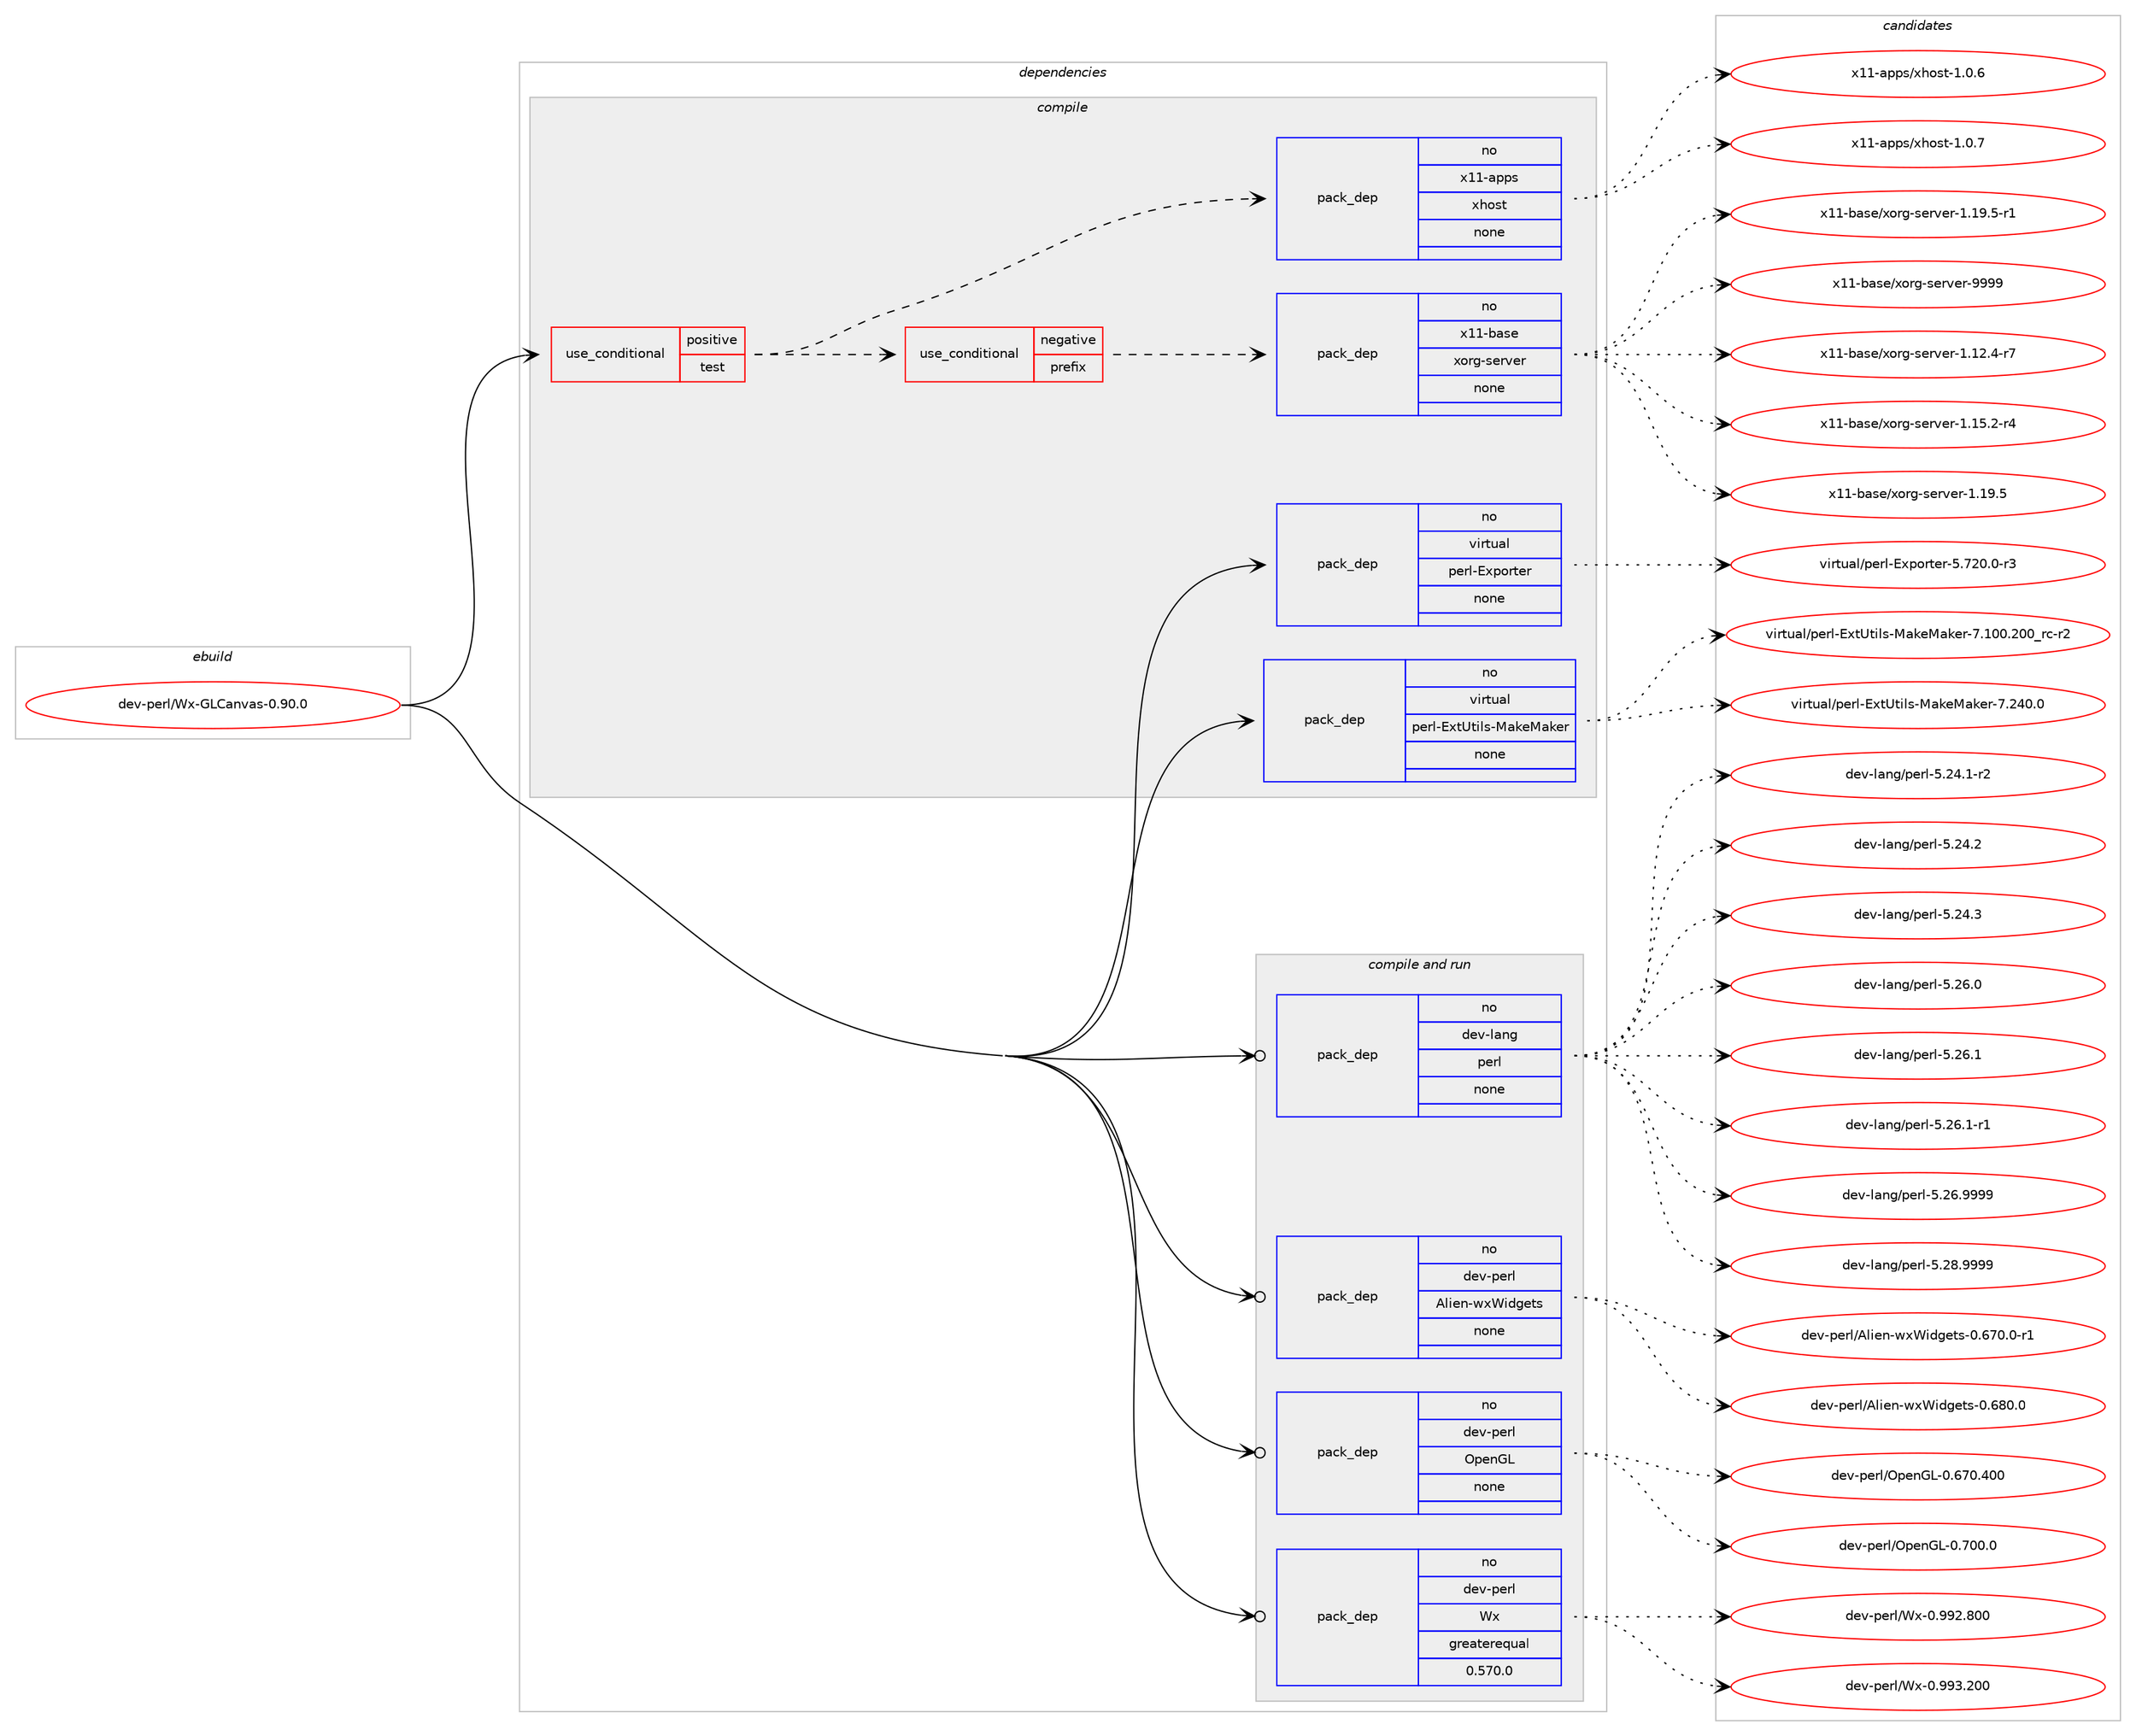 digraph prolog {

# *************
# Graph options
# *************

newrank=true;
concentrate=true;
compound=true;
graph [rankdir=LR,fontname=Helvetica,fontsize=10,ranksep=1.5];#, ranksep=2.5, nodesep=0.2];
edge  [arrowhead=vee];
node  [fontname=Helvetica,fontsize=10];

# **********
# The ebuild
# **********

subgraph cluster_leftcol {
color=gray;
rank=same;
label=<<i>ebuild</i>>;
id [label="dev-perl/Wx-GLCanvas-0.90.0", color=red, width=4, href="../dev-perl/Wx-GLCanvas-0.90.0.svg"];
}

# ****************
# The dependencies
# ****************

subgraph cluster_midcol {
color=gray;
label=<<i>dependencies</i>>;
subgraph cluster_compile {
fillcolor="#eeeeee";
style=filled;
label=<<i>compile</i>>;
subgraph cond28230 {
dependency140621 [label=<<TABLE BORDER="0" CELLBORDER="1" CELLSPACING="0" CELLPADDING="4"><TR><TD ROWSPAN="3" CELLPADDING="10">use_conditional</TD></TR><TR><TD>positive</TD></TR><TR><TD>test</TD></TR></TABLE>>, shape=none, color=red];
subgraph cond28231 {
dependency140622 [label=<<TABLE BORDER="0" CELLBORDER="1" CELLSPACING="0" CELLPADDING="4"><TR><TD ROWSPAN="3" CELLPADDING="10">use_conditional</TD></TR><TR><TD>negative</TD></TR><TR><TD>prefix</TD></TR></TABLE>>, shape=none, color=red];
subgraph pack108695 {
dependency140623 [label=<<TABLE BORDER="0" CELLBORDER="1" CELLSPACING="0" CELLPADDING="4" WIDTH="220"><TR><TD ROWSPAN="6" CELLPADDING="30">pack_dep</TD></TR><TR><TD WIDTH="110">no</TD></TR><TR><TD>x11-base</TD></TR><TR><TD>xorg-server</TD></TR><TR><TD>none</TD></TR><TR><TD></TD></TR></TABLE>>, shape=none, color=blue];
}
dependency140622:e -> dependency140623:w [weight=20,style="dashed",arrowhead="vee"];
}
dependency140621:e -> dependency140622:w [weight=20,style="dashed",arrowhead="vee"];
subgraph pack108696 {
dependency140624 [label=<<TABLE BORDER="0" CELLBORDER="1" CELLSPACING="0" CELLPADDING="4" WIDTH="220"><TR><TD ROWSPAN="6" CELLPADDING="30">pack_dep</TD></TR><TR><TD WIDTH="110">no</TD></TR><TR><TD>x11-apps</TD></TR><TR><TD>xhost</TD></TR><TR><TD>none</TD></TR><TR><TD></TD></TR></TABLE>>, shape=none, color=blue];
}
dependency140621:e -> dependency140624:w [weight=20,style="dashed",arrowhead="vee"];
}
id:e -> dependency140621:w [weight=20,style="solid",arrowhead="vee"];
subgraph pack108697 {
dependency140625 [label=<<TABLE BORDER="0" CELLBORDER="1" CELLSPACING="0" CELLPADDING="4" WIDTH="220"><TR><TD ROWSPAN="6" CELLPADDING="30">pack_dep</TD></TR><TR><TD WIDTH="110">no</TD></TR><TR><TD>virtual</TD></TR><TR><TD>perl-Exporter</TD></TR><TR><TD>none</TD></TR><TR><TD></TD></TR></TABLE>>, shape=none, color=blue];
}
id:e -> dependency140625:w [weight=20,style="solid",arrowhead="vee"];
subgraph pack108698 {
dependency140626 [label=<<TABLE BORDER="0" CELLBORDER="1" CELLSPACING="0" CELLPADDING="4" WIDTH="220"><TR><TD ROWSPAN="6" CELLPADDING="30">pack_dep</TD></TR><TR><TD WIDTH="110">no</TD></TR><TR><TD>virtual</TD></TR><TR><TD>perl-ExtUtils-MakeMaker</TD></TR><TR><TD>none</TD></TR><TR><TD></TD></TR></TABLE>>, shape=none, color=blue];
}
id:e -> dependency140626:w [weight=20,style="solid",arrowhead="vee"];
}
subgraph cluster_compileandrun {
fillcolor="#eeeeee";
style=filled;
label=<<i>compile and run</i>>;
subgraph pack108699 {
dependency140627 [label=<<TABLE BORDER="0" CELLBORDER="1" CELLSPACING="0" CELLPADDING="4" WIDTH="220"><TR><TD ROWSPAN="6" CELLPADDING="30">pack_dep</TD></TR><TR><TD WIDTH="110">no</TD></TR><TR><TD>dev-lang</TD></TR><TR><TD>perl</TD></TR><TR><TD>none</TD></TR><TR><TD></TD></TR></TABLE>>, shape=none, color=blue];
}
id:e -> dependency140627:w [weight=20,style="solid",arrowhead="odotvee"];
subgraph pack108700 {
dependency140628 [label=<<TABLE BORDER="0" CELLBORDER="1" CELLSPACING="0" CELLPADDING="4" WIDTH="220"><TR><TD ROWSPAN="6" CELLPADDING="30">pack_dep</TD></TR><TR><TD WIDTH="110">no</TD></TR><TR><TD>dev-perl</TD></TR><TR><TD>Alien-wxWidgets</TD></TR><TR><TD>none</TD></TR><TR><TD></TD></TR></TABLE>>, shape=none, color=blue];
}
id:e -> dependency140628:w [weight=20,style="solid",arrowhead="odotvee"];
subgraph pack108701 {
dependency140629 [label=<<TABLE BORDER="0" CELLBORDER="1" CELLSPACING="0" CELLPADDING="4" WIDTH="220"><TR><TD ROWSPAN="6" CELLPADDING="30">pack_dep</TD></TR><TR><TD WIDTH="110">no</TD></TR><TR><TD>dev-perl</TD></TR><TR><TD>OpenGL</TD></TR><TR><TD>none</TD></TR><TR><TD></TD></TR></TABLE>>, shape=none, color=blue];
}
id:e -> dependency140629:w [weight=20,style="solid",arrowhead="odotvee"];
subgraph pack108702 {
dependency140630 [label=<<TABLE BORDER="0" CELLBORDER="1" CELLSPACING="0" CELLPADDING="4" WIDTH="220"><TR><TD ROWSPAN="6" CELLPADDING="30">pack_dep</TD></TR><TR><TD WIDTH="110">no</TD></TR><TR><TD>dev-perl</TD></TR><TR><TD>Wx</TD></TR><TR><TD>greaterequal</TD></TR><TR><TD>0.570.0</TD></TR></TABLE>>, shape=none, color=blue];
}
id:e -> dependency140630:w [weight=20,style="solid",arrowhead="odotvee"];
}
subgraph cluster_run {
fillcolor="#eeeeee";
style=filled;
label=<<i>run</i>>;
}
}

# **************
# The candidates
# **************

subgraph cluster_choices {
rank=same;
color=gray;
label=<<i>candidates</i>>;

subgraph choice108695 {
color=black;
nodesep=1;
choice12049494598971151014712011111410345115101114118101114454946495046524511455 [label="x11-base/xorg-server-1.12.4-r7", color=red, width=4,href="../x11-base/xorg-server-1.12.4-r7.svg"];
choice12049494598971151014712011111410345115101114118101114454946495346504511452 [label="x11-base/xorg-server-1.15.2-r4", color=red, width=4,href="../x11-base/xorg-server-1.15.2-r4.svg"];
choice1204949459897115101471201111141034511510111411810111445494649574653 [label="x11-base/xorg-server-1.19.5", color=red, width=4,href="../x11-base/xorg-server-1.19.5.svg"];
choice12049494598971151014712011111410345115101114118101114454946495746534511449 [label="x11-base/xorg-server-1.19.5-r1", color=red, width=4,href="../x11-base/xorg-server-1.19.5-r1.svg"];
choice120494945989711510147120111114103451151011141181011144557575757 [label="x11-base/xorg-server-9999", color=red, width=4,href="../x11-base/xorg-server-9999.svg"];
dependency140623:e -> choice12049494598971151014712011111410345115101114118101114454946495046524511455:w [style=dotted,weight="100"];
dependency140623:e -> choice12049494598971151014712011111410345115101114118101114454946495346504511452:w [style=dotted,weight="100"];
dependency140623:e -> choice1204949459897115101471201111141034511510111411810111445494649574653:w [style=dotted,weight="100"];
dependency140623:e -> choice12049494598971151014712011111410345115101114118101114454946495746534511449:w [style=dotted,weight="100"];
dependency140623:e -> choice120494945989711510147120111114103451151011141181011144557575757:w [style=dotted,weight="100"];
}
subgraph choice108696 {
color=black;
nodesep=1;
choice1204949459711211211547120104111115116454946484654 [label="x11-apps/xhost-1.0.6", color=red, width=4,href="../x11-apps/xhost-1.0.6.svg"];
choice1204949459711211211547120104111115116454946484655 [label="x11-apps/xhost-1.0.7", color=red, width=4,href="../x11-apps/xhost-1.0.7.svg"];
dependency140624:e -> choice1204949459711211211547120104111115116454946484654:w [style=dotted,weight="100"];
dependency140624:e -> choice1204949459711211211547120104111115116454946484655:w [style=dotted,weight="100"];
}
subgraph choice108697 {
color=black;
nodesep=1;
choice1181051141161179710847112101114108456912011211111411610111445534655504846484511451 [label="virtual/perl-Exporter-5.720.0-r3", color=red, width=4,href="../virtual/perl-Exporter-5.720.0-r3.svg"];
dependency140625:e -> choice1181051141161179710847112101114108456912011211111411610111445534655504846484511451:w [style=dotted,weight="100"];
}
subgraph choice108698 {
color=black;
nodesep=1;
choice118105114116117971084711210111410845691201168511610510811545779710710177971071011144555464948484650484895114994511450 [label="virtual/perl-ExtUtils-MakeMaker-7.100.200_rc-r2", color=red, width=4,href="../virtual/perl-ExtUtils-MakeMaker-7.100.200_rc-r2.svg"];
choice118105114116117971084711210111410845691201168511610510811545779710710177971071011144555465052484648 [label="virtual/perl-ExtUtils-MakeMaker-7.240.0", color=red, width=4,href="../virtual/perl-ExtUtils-MakeMaker-7.240.0.svg"];
dependency140626:e -> choice118105114116117971084711210111410845691201168511610510811545779710710177971071011144555464948484650484895114994511450:w [style=dotted,weight="100"];
dependency140626:e -> choice118105114116117971084711210111410845691201168511610510811545779710710177971071011144555465052484648:w [style=dotted,weight="100"];
}
subgraph choice108699 {
color=black;
nodesep=1;
choice100101118451089711010347112101114108455346505246494511450 [label="dev-lang/perl-5.24.1-r2", color=red, width=4,href="../dev-lang/perl-5.24.1-r2.svg"];
choice10010111845108971101034711210111410845534650524650 [label="dev-lang/perl-5.24.2", color=red, width=4,href="../dev-lang/perl-5.24.2.svg"];
choice10010111845108971101034711210111410845534650524651 [label="dev-lang/perl-5.24.3", color=red, width=4,href="../dev-lang/perl-5.24.3.svg"];
choice10010111845108971101034711210111410845534650544648 [label="dev-lang/perl-5.26.0", color=red, width=4,href="../dev-lang/perl-5.26.0.svg"];
choice10010111845108971101034711210111410845534650544649 [label="dev-lang/perl-5.26.1", color=red, width=4,href="../dev-lang/perl-5.26.1.svg"];
choice100101118451089711010347112101114108455346505446494511449 [label="dev-lang/perl-5.26.1-r1", color=red, width=4,href="../dev-lang/perl-5.26.1-r1.svg"];
choice10010111845108971101034711210111410845534650544657575757 [label="dev-lang/perl-5.26.9999", color=red, width=4,href="../dev-lang/perl-5.26.9999.svg"];
choice10010111845108971101034711210111410845534650564657575757 [label="dev-lang/perl-5.28.9999", color=red, width=4,href="../dev-lang/perl-5.28.9999.svg"];
dependency140627:e -> choice100101118451089711010347112101114108455346505246494511450:w [style=dotted,weight="100"];
dependency140627:e -> choice10010111845108971101034711210111410845534650524650:w [style=dotted,weight="100"];
dependency140627:e -> choice10010111845108971101034711210111410845534650524651:w [style=dotted,weight="100"];
dependency140627:e -> choice10010111845108971101034711210111410845534650544648:w [style=dotted,weight="100"];
dependency140627:e -> choice10010111845108971101034711210111410845534650544649:w [style=dotted,weight="100"];
dependency140627:e -> choice100101118451089711010347112101114108455346505446494511449:w [style=dotted,weight="100"];
dependency140627:e -> choice10010111845108971101034711210111410845534650544657575757:w [style=dotted,weight="100"];
dependency140627:e -> choice10010111845108971101034711210111410845534650564657575757:w [style=dotted,weight="100"];
}
subgraph choice108700 {
color=black;
nodesep=1;
choice100101118451121011141084765108105101110451191208710510010310111611545484654554846484511449 [label="dev-perl/Alien-wxWidgets-0.670.0-r1", color=red, width=4,href="../dev-perl/Alien-wxWidgets-0.670.0-r1.svg"];
choice10010111845112101114108476510810510111045119120871051001031011161154548465456484648 [label="dev-perl/Alien-wxWidgets-0.680.0", color=red, width=4,href="../dev-perl/Alien-wxWidgets-0.680.0.svg"];
dependency140628:e -> choice100101118451121011141084765108105101110451191208710510010310111611545484654554846484511449:w [style=dotted,weight="100"];
dependency140628:e -> choice10010111845112101114108476510810510111045119120871051001031011161154548465456484648:w [style=dotted,weight="100"];
}
subgraph choice108701 {
color=black;
nodesep=1;
choice100101118451121011141084779112101110717645484654554846524848 [label="dev-perl/OpenGL-0.670.400", color=red, width=4,href="../dev-perl/OpenGL-0.670.400.svg"];
choice10010111845112101114108477911210111071764548465548484648 [label="dev-perl/OpenGL-0.700.0", color=red, width=4,href="../dev-perl/OpenGL-0.700.0.svg"];
dependency140629:e -> choice100101118451121011141084779112101110717645484654554846524848:w [style=dotted,weight="100"];
dependency140629:e -> choice10010111845112101114108477911210111071764548465548484648:w [style=dotted,weight="100"];
}
subgraph choice108702 {
color=black;
nodesep=1;
choice10010111845112101114108478712045484657575046564848 [label="dev-perl/Wx-0.992.800", color=red, width=4,href="../dev-perl/Wx-0.992.800.svg"];
choice10010111845112101114108478712045484657575146504848 [label="dev-perl/Wx-0.993.200", color=red, width=4,href="../dev-perl/Wx-0.993.200.svg"];
dependency140630:e -> choice10010111845112101114108478712045484657575046564848:w [style=dotted,weight="100"];
dependency140630:e -> choice10010111845112101114108478712045484657575146504848:w [style=dotted,weight="100"];
}
}

}
